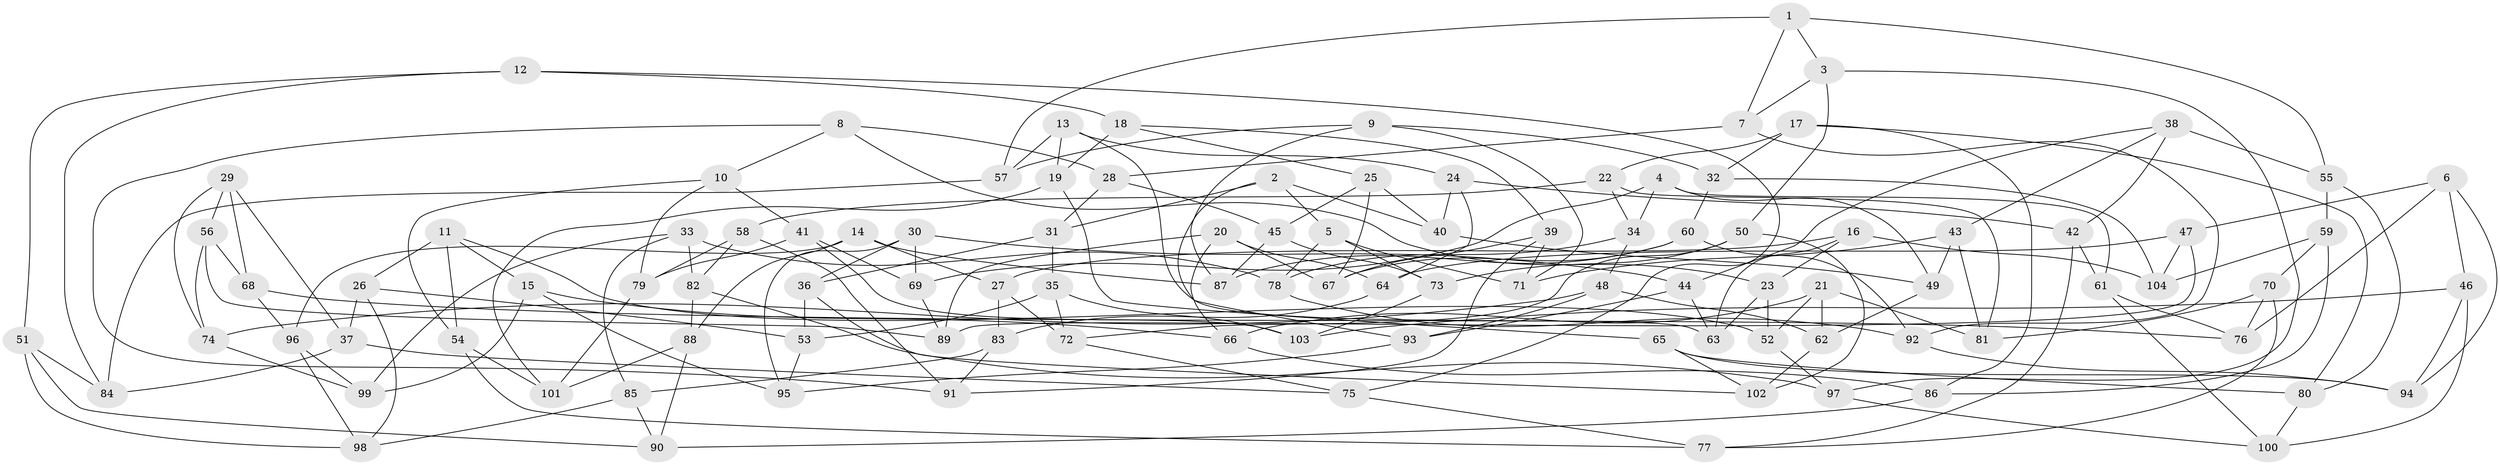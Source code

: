 // Generated by graph-tools (version 1.1) at 2025/11/02/27/25 16:11:50]
// undirected, 104 vertices, 208 edges
graph export_dot {
graph [start="1"]
  node [color=gray90,style=filled];
  1;
  2;
  3;
  4;
  5;
  6;
  7;
  8;
  9;
  10;
  11;
  12;
  13;
  14;
  15;
  16;
  17;
  18;
  19;
  20;
  21;
  22;
  23;
  24;
  25;
  26;
  27;
  28;
  29;
  30;
  31;
  32;
  33;
  34;
  35;
  36;
  37;
  38;
  39;
  40;
  41;
  42;
  43;
  44;
  45;
  46;
  47;
  48;
  49;
  50;
  51;
  52;
  53;
  54;
  55;
  56;
  57;
  58;
  59;
  60;
  61;
  62;
  63;
  64;
  65;
  66;
  67;
  68;
  69;
  70;
  71;
  72;
  73;
  74;
  75;
  76;
  77;
  78;
  79;
  80;
  81;
  82;
  83;
  84;
  85;
  86;
  87;
  88;
  89;
  90;
  91;
  92;
  93;
  94;
  95;
  96;
  97;
  98;
  99;
  100;
  101;
  102;
  103;
  104;
  1 -- 3;
  1 -- 57;
  1 -- 55;
  1 -- 7;
  2 -- 93;
  2 -- 40;
  2 -- 5;
  2 -- 31;
  3 -- 97;
  3 -- 50;
  3 -- 7;
  4 -- 34;
  4 -- 69;
  4 -- 61;
  4 -- 49;
  5 -- 73;
  5 -- 78;
  5 -- 71;
  6 -- 47;
  6 -- 76;
  6 -- 46;
  6 -- 94;
  7 -- 28;
  7 -- 92;
  8 -- 23;
  8 -- 28;
  8 -- 10;
  8 -- 91;
  9 -- 57;
  9 -- 71;
  9 -- 32;
  9 -- 87;
  10 -- 41;
  10 -- 79;
  10 -- 54;
  11 -- 26;
  11 -- 15;
  11 -- 54;
  11 -- 52;
  12 -- 84;
  12 -- 75;
  12 -- 18;
  12 -- 51;
  13 -- 63;
  13 -- 19;
  13 -- 24;
  13 -- 57;
  14 -- 27;
  14 -- 87;
  14 -- 96;
  14 -- 88;
  15 -- 66;
  15 -- 99;
  15 -- 95;
  16 -- 27;
  16 -- 104;
  16 -- 63;
  16 -- 23;
  17 -- 32;
  17 -- 80;
  17 -- 86;
  17 -- 22;
  18 -- 39;
  18 -- 19;
  18 -- 25;
  19 -- 101;
  19 -- 65;
  20 -- 64;
  20 -- 67;
  20 -- 66;
  20 -- 89;
  21 -- 52;
  21 -- 66;
  21 -- 81;
  21 -- 62;
  22 -- 58;
  22 -- 81;
  22 -- 34;
  23 -- 63;
  23 -- 52;
  24 -- 42;
  24 -- 40;
  24 -- 64;
  25 -- 45;
  25 -- 40;
  25 -- 67;
  26 -- 98;
  26 -- 53;
  26 -- 37;
  27 -- 83;
  27 -- 72;
  28 -- 45;
  28 -- 31;
  29 -- 56;
  29 -- 68;
  29 -- 37;
  29 -- 74;
  30 -- 44;
  30 -- 95;
  30 -- 69;
  30 -- 36;
  31 -- 36;
  31 -- 35;
  32 -- 60;
  32 -- 104;
  33 -- 85;
  33 -- 78;
  33 -- 82;
  33 -- 99;
  34 -- 78;
  34 -- 48;
  35 -- 53;
  35 -- 72;
  35 -- 103;
  36 -- 102;
  36 -- 53;
  37 -- 84;
  37 -- 75;
  38 -- 44;
  38 -- 42;
  38 -- 55;
  38 -- 43;
  39 -- 67;
  39 -- 71;
  39 -- 91;
  40 -- 49;
  41 -- 79;
  41 -- 69;
  41 -- 103;
  42 -- 77;
  42 -- 61;
  43 -- 81;
  43 -- 49;
  43 -- 71;
  44 -- 63;
  44 -- 93;
  45 -- 73;
  45 -- 87;
  46 -- 103;
  46 -- 94;
  46 -- 100;
  47 -- 104;
  47 -- 89;
  47 -- 64;
  48 -- 74;
  48 -- 62;
  48 -- 93;
  49 -- 62;
  50 -- 102;
  50 -- 72;
  50 -- 73;
  51 -- 98;
  51 -- 90;
  51 -- 84;
  52 -- 97;
  53 -- 95;
  54 -- 101;
  54 -- 77;
  55 -- 59;
  55 -- 80;
  56 -- 68;
  56 -- 89;
  56 -- 74;
  57 -- 84;
  58 -- 79;
  58 -- 82;
  58 -- 91;
  59 -- 86;
  59 -- 70;
  59 -- 104;
  60 -- 87;
  60 -- 92;
  60 -- 67;
  61 -- 76;
  61 -- 100;
  62 -- 102;
  64 -- 83;
  65 -- 94;
  65 -- 80;
  65 -- 102;
  66 -- 86;
  68 -- 76;
  68 -- 96;
  69 -- 89;
  70 -- 81;
  70 -- 77;
  70 -- 76;
  72 -- 75;
  73 -- 103;
  74 -- 99;
  75 -- 77;
  78 -- 92;
  79 -- 101;
  80 -- 100;
  82 -- 97;
  82 -- 88;
  83 -- 85;
  83 -- 91;
  85 -- 98;
  85 -- 90;
  86 -- 90;
  88 -- 90;
  88 -- 101;
  92 -- 94;
  93 -- 95;
  96 -- 98;
  96 -- 99;
  97 -- 100;
}
